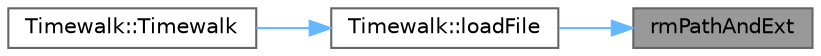 digraph "rmPathAndExt"
{
 // LATEX_PDF_SIZE
  bgcolor="transparent";
  edge [fontname=Helvetica,fontsize=10,labelfontname=Helvetica,labelfontsize=10];
  node [fontname=Helvetica,fontsize=10,shape=box,height=0.2,width=0.4];
  rankdir="RL";
  Node1 [id="Node000001",label="rmPathAndExt",height=0.2,width=0.4,color="gray40", fillcolor="grey60", style="filled", fontcolor="black",tooltip=" "];
  Node1 -> Node2 [id="edge1_Node000001_Node000002",dir="back",color="steelblue1",style="solid",tooltip=" "];
  Node2 [id="Node000002",label="Timewalk::loadFile",height=0.2,width=0.4,color="grey40", fillcolor="white", style="filled",URL="$class_timewalk.html#abe911d2d25eefb7886fe35c41f1d61db",tooltip=" "];
  Node2 -> Node3 [id="edge2_Node000002_Node000003",dir="back",color="steelblue1",style="solid",tooltip=" "];
  Node3 [id="Node000003",label="Timewalk::Timewalk",height=0.2,width=0.4,color="grey40", fillcolor="white", style="filled",URL="$class_timewalk.html#ac6d66ef44ed399a2d12c24d083d71b3f",tooltip=" "];
}
